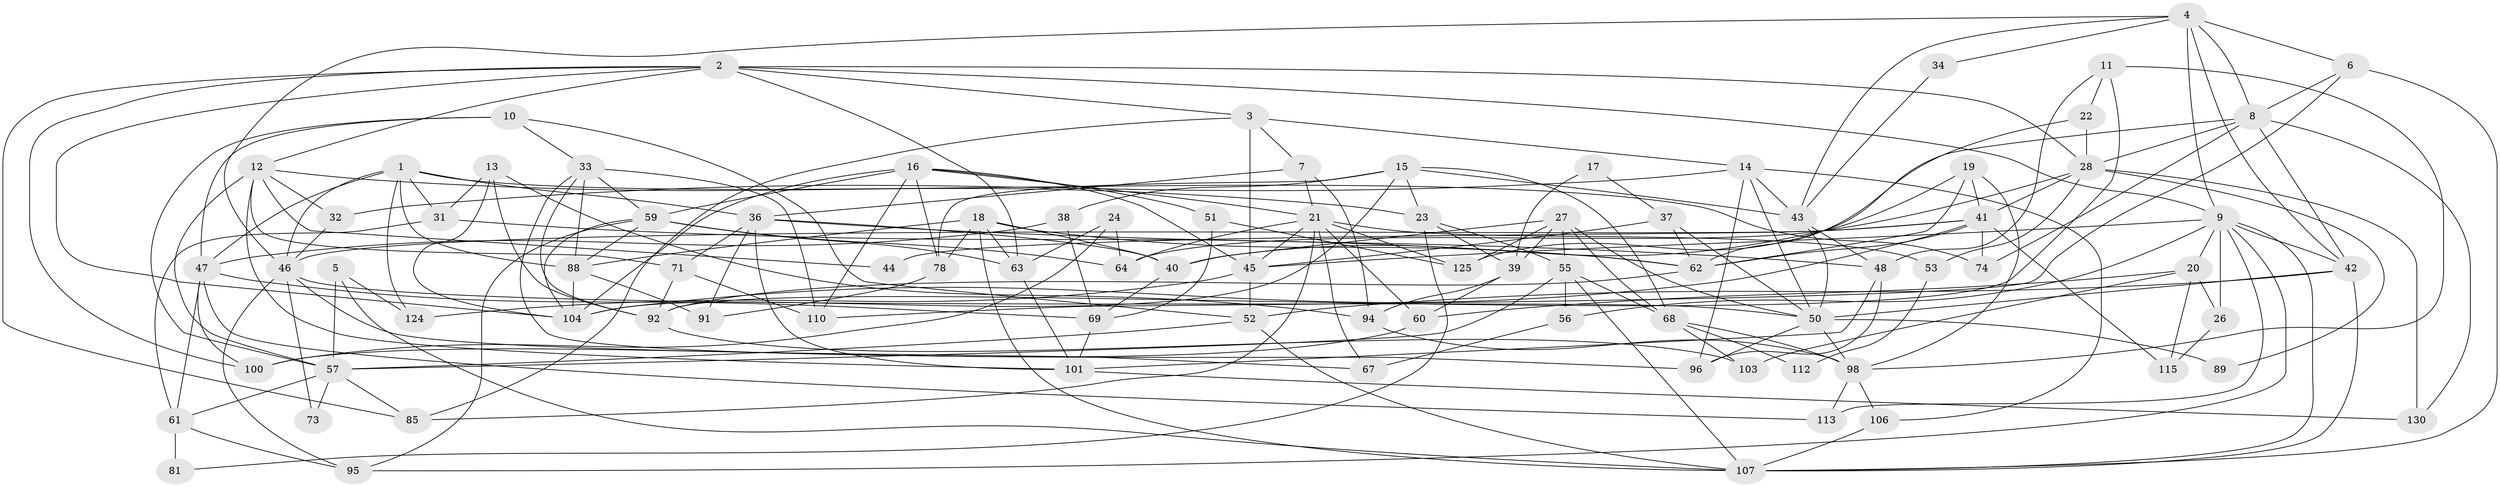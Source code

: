 // Generated by graph-tools (version 1.1) at 2025/52/02/27/25 19:52:05]
// undirected, 87 vertices, 213 edges
graph export_dot {
graph [start="1"]
  node [color=gray90,style=filled];
  1 [super="+70"];
  2 [super="+79"];
  3 [super="+127"];
  4 [super="+109"];
  5;
  6;
  7 [super="+30"];
  8 [super="+83"];
  9 [super="+90"];
  10;
  11;
  12 [super="+58"];
  13 [super="+126"];
  14 [super="+118"];
  15 [super="+25"];
  16 [super="+84"];
  17;
  18 [super="+35"];
  19 [super="+49"];
  20 [super="+129"];
  21 [super="+80"];
  22;
  23;
  24;
  26;
  27 [super="+123"];
  28 [super="+29"];
  31;
  32;
  33 [super="+99"];
  34;
  36 [super="+72"];
  37;
  38;
  39 [super="+77"];
  40;
  41 [super="+102"];
  42 [super="+97"];
  43 [super="+105"];
  44;
  45;
  46 [super="+87"];
  47 [super="+119"];
  48;
  50 [super="+86"];
  51;
  52 [super="+54"];
  53;
  55 [super="+82"];
  56;
  57 [super="+121"];
  59 [super="+120"];
  60;
  61 [super="+76"];
  62 [super="+66"];
  63 [super="+65"];
  64;
  67;
  68 [super="+122"];
  69 [super="+75"];
  71;
  73;
  74;
  78;
  81;
  85;
  88 [super="+114"];
  89;
  91 [super="+93"];
  92 [super="+116"];
  94;
  95;
  96;
  98 [super="+117"];
  100;
  101 [super="+128"];
  103;
  104 [super="+111"];
  106;
  107 [super="+108"];
  110;
  112;
  113;
  115;
  124;
  125;
  130;
  1 -- 74;
  1 -- 31;
  1 -- 47;
  1 -- 36;
  1 -- 88;
  1 -- 124;
  1 -- 46;
  2 -- 85;
  2 -- 9;
  2 -- 3;
  2 -- 100;
  2 -- 104;
  2 -- 12;
  2 -- 63;
  2 -- 28;
  3 -- 45;
  3 -- 85;
  3 -- 14;
  3 -- 7;
  4 -- 6;
  4 -- 9;
  4 -- 34;
  4 -- 8;
  4 -- 42;
  4 -- 43;
  4 -- 46;
  5 -- 107;
  5 -- 57;
  5 -- 124;
  6 -- 110;
  6 -- 107;
  6 -- 8;
  7 -- 36;
  7 -- 94;
  7 -- 21;
  8 -- 74;
  8 -- 130;
  8 -- 42;
  8 -- 125;
  8 -- 28;
  9 -- 107;
  9 -- 20;
  9 -- 45;
  9 -- 113;
  9 -- 56;
  9 -- 26;
  9 -- 95;
  9 -- 42;
  10 -- 33;
  10 -- 52;
  10 -- 57;
  10 -- 47;
  11 -- 48;
  11 -- 22;
  11 -- 92;
  11 -- 98;
  12 -- 57 [weight=2];
  12 -- 101;
  12 -- 23;
  12 -- 32;
  12 -- 71;
  12 -- 44;
  13 -- 92;
  13 -- 31;
  13 -- 94;
  13 -- 104;
  14 -- 32;
  14 -- 106;
  14 -- 43;
  14 -- 96;
  14 -- 50;
  15 -- 78;
  15 -- 38;
  15 -- 23;
  15 -- 43;
  15 -- 68;
  15 -- 104;
  16 -- 45;
  16 -- 110;
  16 -- 21;
  16 -- 78;
  16 -- 59;
  16 -- 51;
  16 -- 104;
  17 -- 37;
  17 -- 39;
  18 -- 40;
  18 -- 78;
  18 -- 107;
  18 -- 62;
  18 -- 63;
  18 -- 88;
  19 -- 40;
  19 -- 41;
  19 -- 62;
  19 -- 98;
  20 -- 60;
  20 -- 26;
  20 -- 115;
  20 -- 103;
  21 -- 45;
  21 -- 64;
  21 -- 67;
  21 -- 53;
  21 -- 85;
  21 -- 60;
  21 -- 125;
  22 -- 62;
  22 -- 28;
  23 -- 55;
  23 -- 81;
  23 -- 39;
  24 -- 100;
  24 -- 64;
  24 -- 63;
  26 -- 115;
  27 -- 50;
  27 -- 39;
  27 -- 40;
  27 -- 125;
  27 -- 55;
  27 -- 68;
  28 -- 64;
  28 -- 89;
  28 -- 130;
  28 -- 41;
  28 -- 53;
  31 -- 61;
  31 -- 62;
  32 -- 46;
  33 -- 96;
  33 -- 110;
  33 -- 59;
  33 -- 88;
  33 -- 92;
  34 -- 43;
  36 -- 71;
  36 -- 48;
  36 -- 101;
  36 -- 40;
  36 -- 91;
  37 -- 50;
  37 -- 45;
  37 -- 62;
  38 -- 69;
  38 -- 47;
  39 -- 60;
  39 -- 94;
  40 -- 69;
  41 -- 115;
  41 -- 44;
  41 -- 62;
  41 -- 74;
  41 -- 104;
  41 -- 46;
  42 -- 50;
  42 -- 107;
  42 -- 52;
  43 -- 48;
  43 -- 50;
  45 -- 52;
  45 -- 124;
  46 -- 50;
  46 -- 67;
  46 -- 73;
  46 -- 95;
  47 -- 113;
  47 -- 100;
  47 -- 69;
  47 -- 61;
  48 -- 96;
  48 -- 101;
  50 -- 89;
  50 -- 96;
  50 -- 98;
  51 -- 125;
  51 -- 69;
  52 -- 57;
  52 -- 107;
  53 -- 112;
  55 -- 107;
  55 -- 56;
  55 -- 57;
  55 -- 68;
  56 -- 67;
  57 -- 85;
  57 -- 73;
  57 -- 61;
  59 -- 64;
  59 -- 88 [weight=2];
  59 -- 95;
  59 -- 63;
  59 -- 104;
  60 -- 100;
  61 -- 81 [weight=2];
  61 -- 95;
  62 -- 92;
  63 -- 101;
  68 -- 103;
  68 -- 112;
  68 -- 98;
  69 -- 101;
  71 -- 110;
  71 -- 92;
  78 -- 91;
  88 -- 104;
  88 -- 91 [weight=2];
  92 -- 103;
  94 -- 98;
  98 -- 113;
  98 -- 106;
  101 -- 130;
  106 -- 107;
}

